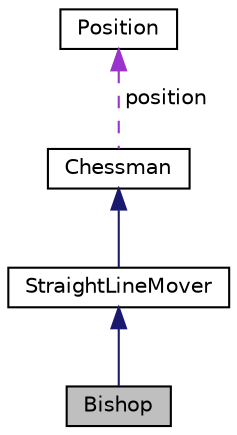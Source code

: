 digraph "Bishop"
{
  edge [fontname="Helvetica",fontsize="10",labelfontname="Helvetica",labelfontsize="10"];
  node [fontname="Helvetica",fontsize="10",shape=record];
  Node1 [label="Bishop",height=0.2,width=0.4,color="black", fillcolor="grey75", style="filled", fontcolor="black"];
  Node2 -> Node1 [dir="back",color="midnightblue",fontsize="10",style="solid",fontname="Helvetica"];
  Node2 [label="StraightLineMover",height=0.2,width=0.4,color="black", fillcolor="white", style="filled",URL="$classStraightLineMover.html"];
  Node3 -> Node2 [dir="back",color="midnightblue",fontsize="10",style="solid",fontname="Helvetica"];
  Node3 [label="Chessman",height=0.2,width=0.4,color="black", fillcolor="white", style="filled",URL="$classChessman.html"];
  Node4 -> Node3 [dir="back",color="darkorchid3",fontsize="10",style="dashed",label=" position" ,fontname="Helvetica"];
  Node4 [label="Position",height=0.2,width=0.4,color="black", fillcolor="white", style="filled",URL="$classPosition.html"];
}

